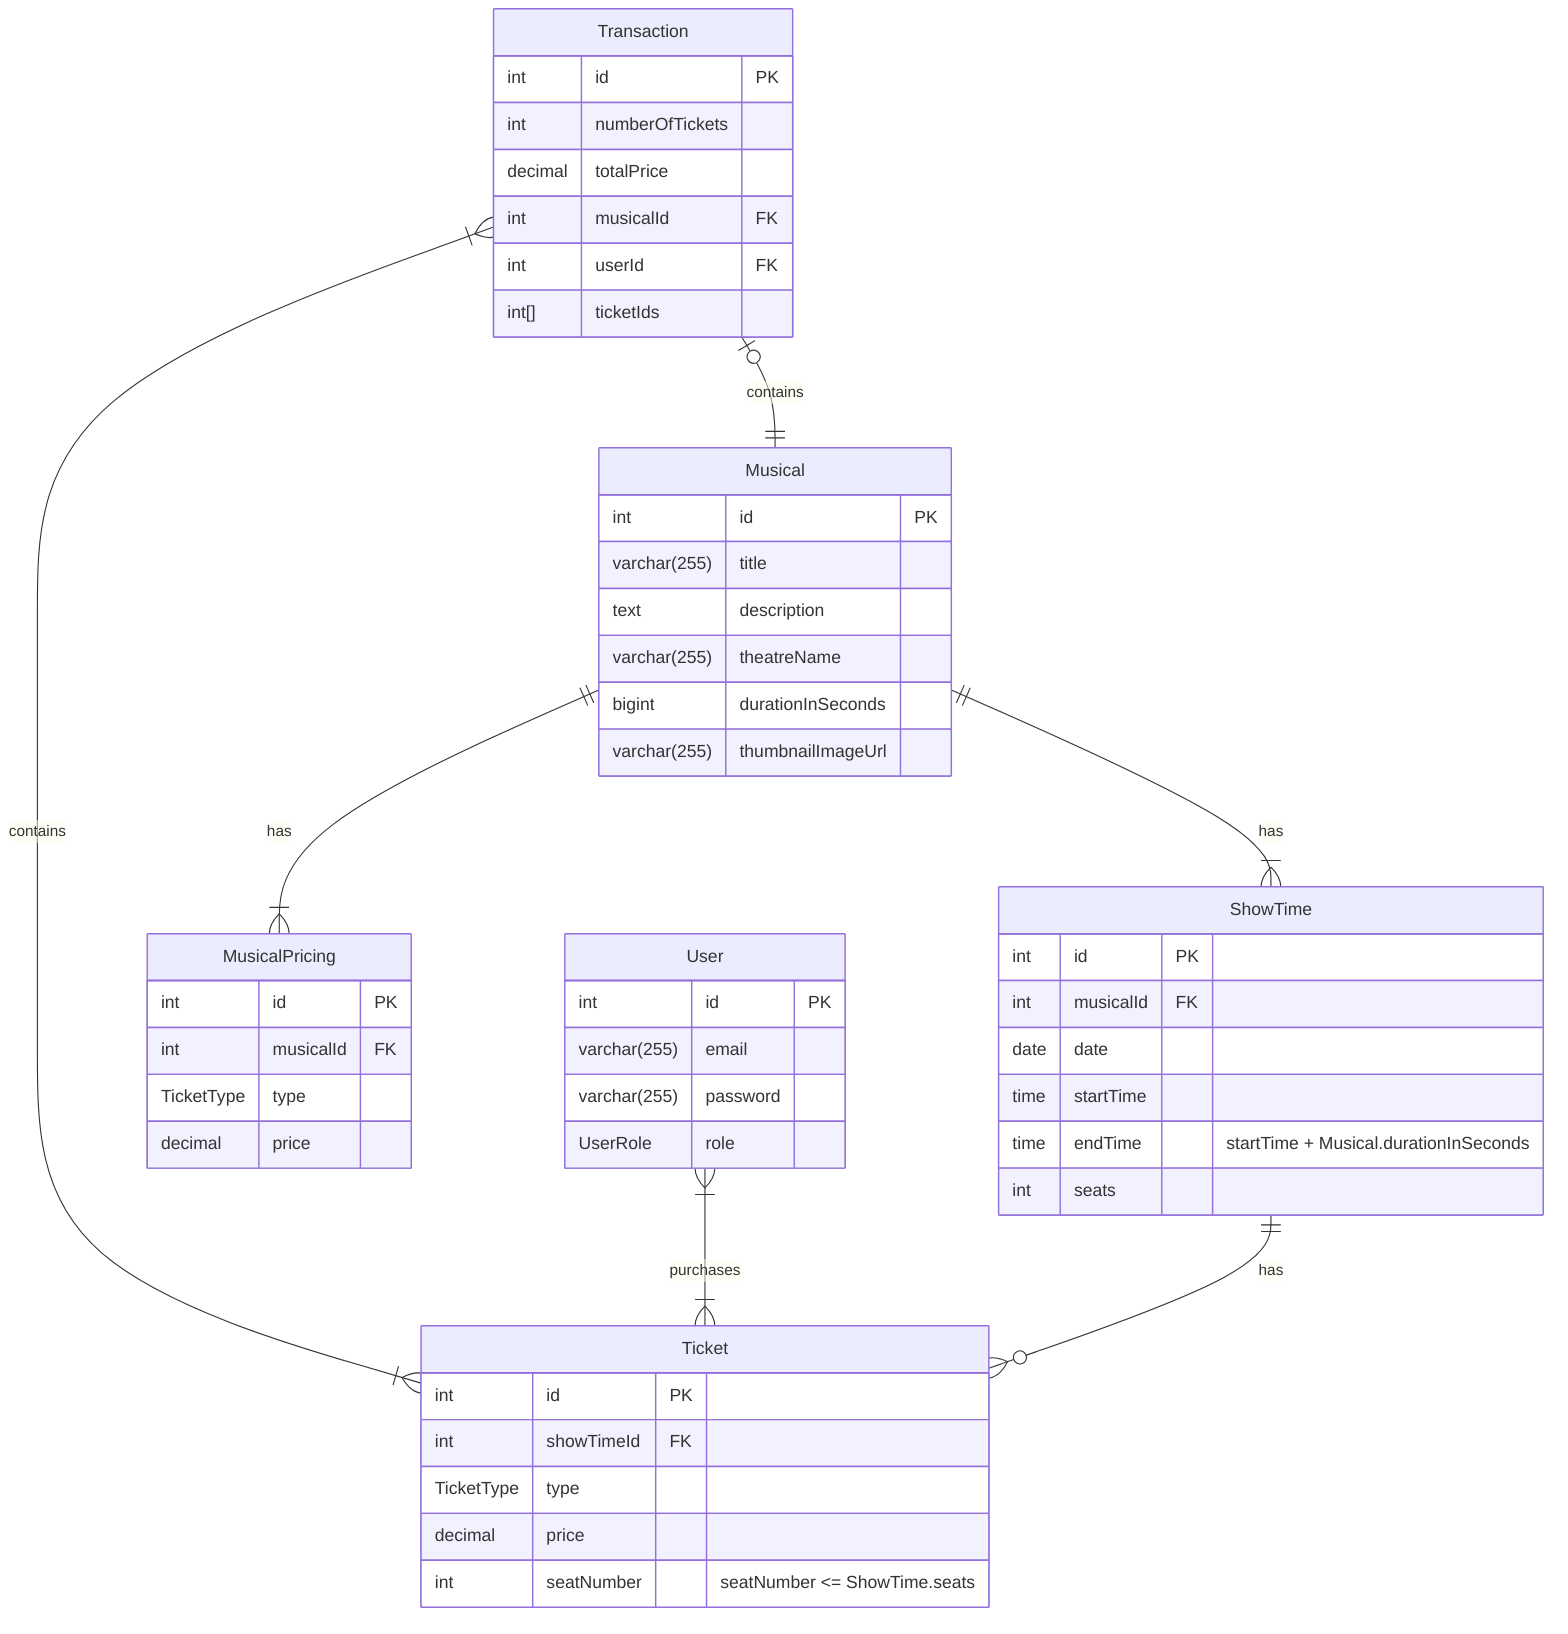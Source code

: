 erDiagram
    Musical {
        int id PK
        varchar(255) title
        text description
        varchar(255) theatreName
        bigint durationInSeconds
        varchar(255) thumbnailImageUrl
    }
    MusicalPricing {
        int id PK
        int musicalId FK
        TicketType type
        decimal price
    }
    ShowTime {
        int id PK
        int musicalId FK
        date date
        time startTime
        time endTime "startTime + Musical.durationInSeconds"
        int seats
    }
    Ticket {
        int id PK
        int showTimeId FK
        TicketType type
        decimal price
        int seatNumber "seatNumber <= ShowTime.seats"
    }
    Transaction {
        int id PK
        int numberOfTickets
        decimal totalPrice
        int musicalId FK
        int userId FK
        int[] ticketIds
    }
    User {
        int id PK
        varchar(255) email
        varchar(255) password
        UserRole role
    }

    Transaction }|--|{ Ticket: contains
    Transaction o|--|| Musical: contains
    Musical ||--|{ MusicalPricing: has
    Musical ||--|{ ShowTime: has
    ShowTime ||--o{ Ticket: has
    User }|--|{ Ticket: purchases